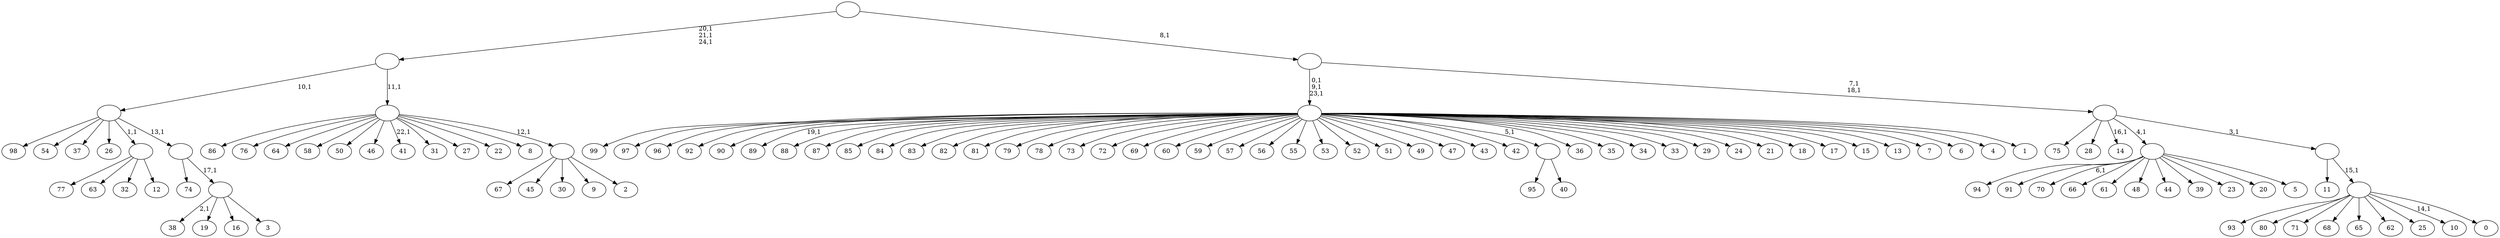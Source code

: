 digraph T {
	125 [label="99"]
	124 [label="98"]
	123 [label="97"]
	122 [label="96"]
	121 [label="95"]
	120 [label="94"]
	119 [label="93"]
	118 [label="92"]
	117 [label="91"]
	116 [label="90"]
	115 [label="89"]
	113 [label="88"]
	112 [label="87"]
	111 [label="86"]
	110 [label="85"]
	109 [label="84"]
	108 [label="83"]
	107 [label="82"]
	106 [label="81"]
	105 [label="80"]
	104 [label="79"]
	103 [label="78"]
	102 [label="77"]
	101 [label="76"]
	100 [label="75"]
	99 [label="74"]
	98 [label="73"]
	97 [label="72"]
	96 [label="71"]
	95 [label="70"]
	93 [label="69"]
	92 [label="68"]
	91 [label="67"]
	90 [label="66"]
	89 [label="65"]
	88 [label="64"]
	87 [label="63"]
	86 [label="62"]
	85 [label="61"]
	84 [label="60"]
	83 [label="59"]
	82 [label="58"]
	81 [label="57"]
	80 [label="56"]
	79 [label="55"]
	78 [label="54"]
	77 [label="53"]
	76 [label="52"]
	75 [label="51"]
	74 [label="50"]
	73 [label="49"]
	72 [label="48"]
	71 [label="47"]
	70 [label="46"]
	69 [label="45"]
	68 [label="44"]
	67 [label="43"]
	66 [label="42"]
	65 [label="41"]
	63 [label="40"]
	62 [label=""]
	61 [label="39"]
	60 [label="38"]
	58 [label="37"]
	57 [label="36"]
	56 [label="35"]
	55 [label="34"]
	54 [label="33"]
	53 [label="32"]
	52 [label="31"]
	51 [label="30"]
	50 [label="29"]
	49 [label="28"]
	48 [label="27"]
	47 [label="26"]
	46 [label="25"]
	45 [label="24"]
	44 [label="23"]
	43 [label="22"]
	42 [label="21"]
	41 [label="20"]
	40 [label="19"]
	39 [label="18"]
	38 [label="17"]
	37 [label="16"]
	36 [label="15"]
	35 [label="14"]
	33 [label="13"]
	32 [label="12"]
	31 [label=""]
	30 [label="11"]
	29 [label="10"]
	27 [label="9"]
	26 [label="8"]
	25 [label="7"]
	24 [label="6"]
	23 [label="5"]
	22 [label=""]
	21 [label="4"]
	20 [label="3"]
	19 [label=""]
	18 [label=""]
	17 [label=""]
	16 [label="2"]
	15 [label=""]
	14 [label=""]
	13 [label=""]
	10 [label="1"]
	9 [label=""]
	6 [label="0"]
	5 [label=""]
	4 [label=""]
	3 [label=""]
	1 [label=""]
	0 [label=""]
	62 -> 121 [label=""]
	62 -> 63 [label=""]
	31 -> 102 [label=""]
	31 -> 87 [label=""]
	31 -> 53 [label=""]
	31 -> 32 [label=""]
	22 -> 95 [label="6,1"]
	22 -> 120 [label=""]
	22 -> 117 [label=""]
	22 -> 90 [label=""]
	22 -> 85 [label=""]
	22 -> 72 [label=""]
	22 -> 68 [label=""]
	22 -> 61 [label=""]
	22 -> 44 [label=""]
	22 -> 41 [label=""]
	22 -> 23 [label=""]
	19 -> 60 [label="2,1"]
	19 -> 40 [label=""]
	19 -> 37 [label=""]
	19 -> 20 [label=""]
	18 -> 99 [label=""]
	18 -> 19 [label="17,1"]
	17 -> 124 [label=""]
	17 -> 78 [label=""]
	17 -> 58 [label=""]
	17 -> 47 [label=""]
	17 -> 31 [label="1,1"]
	17 -> 18 [label="13,1"]
	15 -> 91 [label=""]
	15 -> 69 [label=""]
	15 -> 51 [label=""]
	15 -> 27 [label=""]
	15 -> 16 [label=""]
	14 -> 65 [label="22,1"]
	14 -> 111 [label=""]
	14 -> 101 [label=""]
	14 -> 88 [label=""]
	14 -> 82 [label=""]
	14 -> 74 [label=""]
	14 -> 70 [label=""]
	14 -> 52 [label=""]
	14 -> 48 [label=""]
	14 -> 43 [label=""]
	14 -> 26 [label=""]
	14 -> 15 [label="12,1"]
	13 -> 17 [label="10,1"]
	13 -> 14 [label="11,1"]
	9 -> 115 [label="19,1"]
	9 -> 125 [label=""]
	9 -> 123 [label=""]
	9 -> 122 [label=""]
	9 -> 118 [label=""]
	9 -> 116 [label=""]
	9 -> 113 [label=""]
	9 -> 112 [label=""]
	9 -> 110 [label=""]
	9 -> 109 [label=""]
	9 -> 108 [label=""]
	9 -> 107 [label=""]
	9 -> 106 [label=""]
	9 -> 104 [label=""]
	9 -> 103 [label=""]
	9 -> 98 [label=""]
	9 -> 97 [label=""]
	9 -> 93 [label=""]
	9 -> 84 [label=""]
	9 -> 83 [label=""]
	9 -> 81 [label=""]
	9 -> 80 [label=""]
	9 -> 79 [label=""]
	9 -> 77 [label=""]
	9 -> 76 [label=""]
	9 -> 75 [label=""]
	9 -> 73 [label=""]
	9 -> 71 [label=""]
	9 -> 67 [label=""]
	9 -> 66 [label=""]
	9 -> 62 [label="5,1"]
	9 -> 57 [label=""]
	9 -> 56 [label=""]
	9 -> 55 [label=""]
	9 -> 54 [label=""]
	9 -> 50 [label=""]
	9 -> 45 [label=""]
	9 -> 42 [label=""]
	9 -> 39 [label=""]
	9 -> 38 [label=""]
	9 -> 36 [label=""]
	9 -> 33 [label=""]
	9 -> 25 [label=""]
	9 -> 24 [label=""]
	9 -> 21 [label=""]
	9 -> 10 [label=""]
	5 -> 29 [label="14,1"]
	5 -> 119 [label=""]
	5 -> 105 [label=""]
	5 -> 96 [label=""]
	5 -> 92 [label=""]
	5 -> 89 [label=""]
	5 -> 86 [label=""]
	5 -> 46 [label=""]
	5 -> 6 [label=""]
	4 -> 30 [label=""]
	4 -> 5 [label="15,1"]
	3 -> 35 [label="16,1"]
	3 -> 100 [label=""]
	3 -> 49 [label=""]
	3 -> 22 [label="4,1"]
	3 -> 4 [label="3,1"]
	1 -> 3 [label="7,1\n18,1"]
	1 -> 9 [label="0,1\n9,1\n23,1"]
	0 -> 13 [label="20,1\n21,1\n24,1"]
	0 -> 1 [label="8,1"]
}
